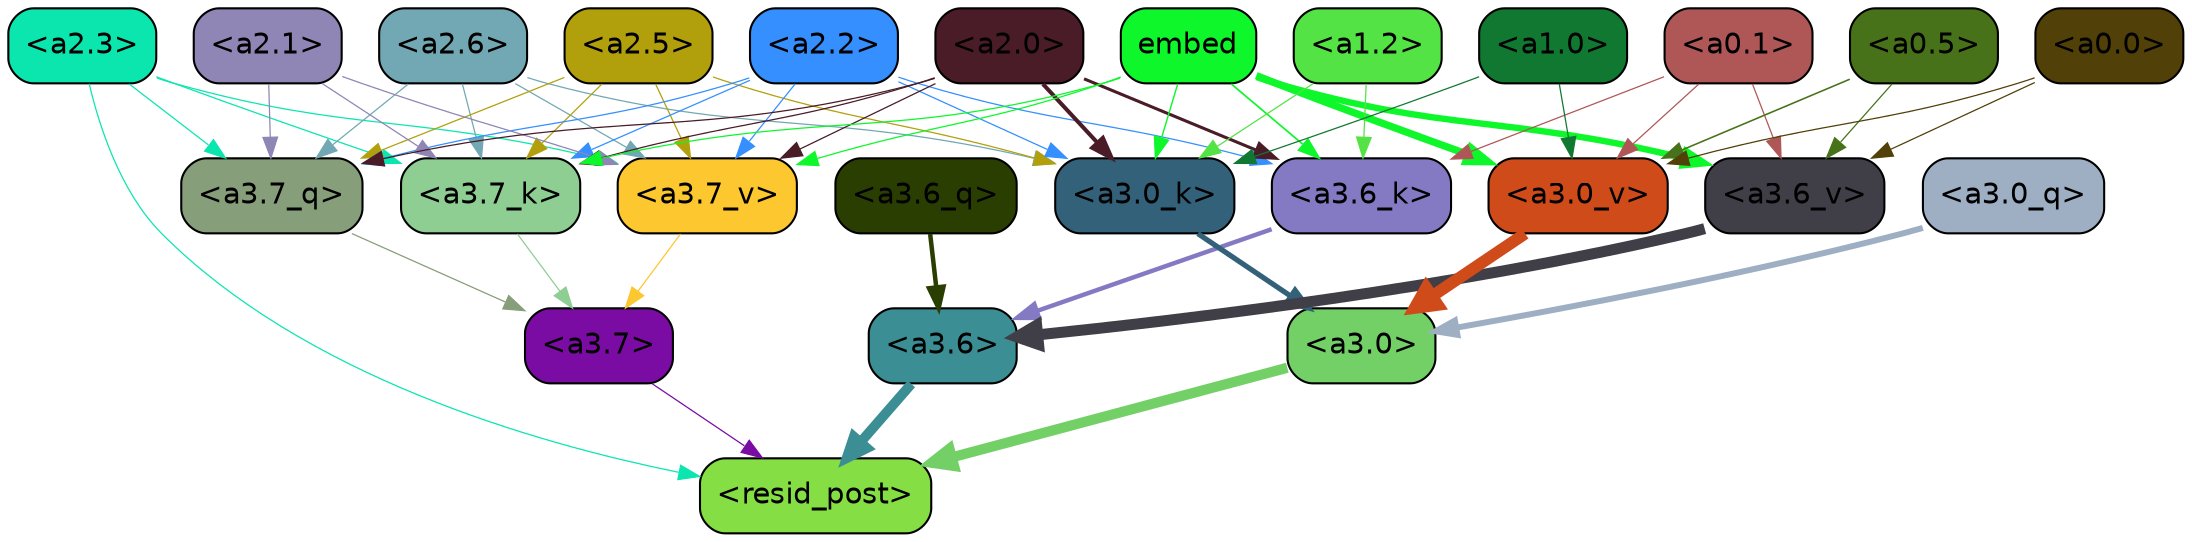strict digraph "" {
	graph [bgcolor=transparent,
		layout=dot,
		overlap=false,
		splines=true
	];
	"<a3.7>"	[color=black,
		fillcolor="#7a0ba3",
		fontname=Helvetica,
		shape=box,
		style="filled, rounded"];
	"<resid_post>"	[color=black,
		fillcolor="#85de43",
		fontname=Helvetica,
		shape=box,
		style="filled, rounded"];
	"<a3.7>" -> "<resid_post>"	[color="#7a0ba3",
		penwidth=0.6];
	"<a3.6>"	[color=black,
		fillcolor="#3a8e94",
		fontname=Helvetica,
		shape=box,
		style="filled, rounded"];
	"<a3.6>" -> "<resid_post>"	[color="#3a8e94",
		penwidth=4.7534414529800415];
	"<a3.0>"	[color=black,
		fillcolor="#73d067",
		fontname=Helvetica,
		shape=box,
		style="filled, rounded"];
	"<a3.0>" -> "<resid_post>"	[color="#73d067",
		penwidth=4.898576855659485];
	"<a2.3>"	[color=black,
		fillcolor="#0be6af",
		fontname=Helvetica,
		shape=box,
		style="filled, rounded"];
	"<a2.3>" -> "<resid_post>"	[color="#0be6af",
		penwidth=0.6];
	"<a3.7_q>"	[color=black,
		fillcolor="#879e7a",
		fontname=Helvetica,
		shape=box,
		style="filled, rounded"];
	"<a2.3>" -> "<a3.7_q>"	[color="#0be6af",
		penwidth=0.6];
	"<a3.7_k>"	[color=black,
		fillcolor="#8ece93",
		fontname=Helvetica,
		shape=box,
		style="filled, rounded"];
	"<a2.3>" -> "<a3.7_k>"	[color="#0be6af",
		penwidth=0.6];
	"<a3.7_v>"	[color=black,
		fillcolor="#fdc72f",
		fontname=Helvetica,
		shape=box,
		style="filled, rounded"];
	"<a2.3>" -> "<a3.7_v>"	[color="#0be6af",
		penwidth=0.6];
	"<a3.7_q>" -> "<a3.7>"	[color="#879e7a",
		penwidth=0.6];
	"<a3.6_q>"	[color=black,
		fillcolor="#2a3e02",
		fontname=Helvetica,
		shape=box,
		style="filled, rounded"];
	"<a3.6_q>" -> "<a3.6>"	[color="#2a3e02",
		penwidth=2.160832464694977];
	"<a3.0_q>"	[color=black,
		fillcolor="#9eafc4",
		fontname=Helvetica,
		shape=box,
		style="filled, rounded"];
	"<a3.0_q>" -> "<a3.0>"	[color="#9eafc4",
		penwidth=2.870753765106201];
	"<a3.7_k>" -> "<a3.7>"	[color="#8ece93",
		penwidth=0.6];
	"<a3.6_k>"	[color=black,
		fillcolor="#847ac3",
		fontname=Helvetica,
		shape=box,
		style="filled, rounded"];
	"<a3.6_k>" -> "<a3.6>"	[color="#847ac3",
		penwidth=2.13908451795578];
	"<a3.0_k>"	[color=black,
		fillcolor="#33617a",
		fontname=Helvetica,
		shape=box,
		style="filled, rounded"];
	"<a3.0_k>" -> "<a3.0>"	[color="#33617a",
		penwidth=2.520303964614868];
	"<a3.7_v>" -> "<a3.7>"	[color="#fdc72f",
		penwidth=0.6];
	"<a3.6_v>"	[color=black,
		fillcolor="#403f47",
		fontname=Helvetica,
		shape=box,
		style="filled, rounded"];
	"<a3.6_v>" -> "<a3.6>"	[color="#403f47",
		penwidth=5.297133803367615];
	"<a3.0_v>"	[color=black,
		fillcolor="#d04b1a",
		fontname=Helvetica,
		shape=box,
		style="filled, rounded"];
	"<a3.0_v>" -> "<a3.0>"	[color="#d04b1a",
		penwidth=5.680712580680847];
	"<a2.6>"	[color=black,
		fillcolor="#72a8b3",
		fontname=Helvetica,
		shape=box,
		style="filled, rounded"];
	"<a2.6>" -> "<a3.7_q>"	[color="#72a8b3",
		penwidth=0.6];
	"<a2.6>" -> "<a3.7_k>"	[color="#72a8b3",
		penwidth=0.6];
	"<a2.6>" -> "<a3.0_k>"	[color="#72a8b3",
		penwidth=0.6];
	"<a2.6>" -> "<a3.7_v>"	[color="#72a8b3",
		penwidth=0.6];
	"<a2.5>"	[color=black,
		fillcolor="#b29f0c",
		fontname=Helvetica,
		shape=box,
		style="filled, rounded"];
	"<a2.5>" -> "<a3.7_q>"	[color="#b29f0c",
		penwidth=0.6];
	"<a2.5>" -> "<a3.7_k>"	[color="#b29f0c",
		penwidth=0.6];
	"<a2.5>" -> "<a3.0_k>"	[color="#b29f0c",
		penwidth=0.6];
	"<a2.5>" -> "<a3.7_v>"	[color="#b29f0c",
		penwidth=0.6];
	"<a2.2>"	[color=black,
		fillcolor="#358fff",
		fontname=Helvetica,
		shape=box,
		style="filled, rounded"];
	"<a2.2>" -> "<a3.7_q>"	[color="#358fff",
		penwidth=0.6];
	"<a2.2>" -> "<a3.7_k>"	[color="#358fff",
		penwidth=0.6];
	"<a2.2>" -> "<a3.6_k>"	[color="#358fff",
		penwidth=0.6];
	"<a2.2>" -> "<a3.0_k>"	[color="#358fff",
		penwidth=0.6];
	"<a2.2>" -> "<a3.7_v>"	[color="#358fff",
		penwidth=0.6];
	"<a2.1>"	[color=black,
		fillcolor="#8f86b5",
		fontname=Helvetica,
		shape=box,
		style="filled, rounded"];
	"<a2.1>" -> "<a3.7_q>"	[color="#8f86b5",
		penwidth=0.6];
	"<a2.1>" -> "<a3.7_k>"	[color="#8f86b5",
		penwidth=0.6];
	"<a2.1>" -> "<a3.7_v>"	[color="#8f86b5",
		penwidth=0.6];
	"<a2.0>"	[color=black,
		fillcolor="#491c27",
		fontname=Helvetica,
		shape=box,
		style="filled, rounded"];
	"<a2.0>" -> "<a3.7_q>"	[color="#491c27",
		penwidth=0.6];
	"<a2.0>" -> "<a3.7_k>"	[color="#491c27",
		penwidth=0.6];
	"<a2.0>" -> "<a3.6_k>"	[color="#491c27",
		penwidth=1.4807794839143753];
	"<a2.0>" -> "<a3.0_k>"	[color="#491c27",
		penwidth=1.9436544477939606];
	"<a2.0>" -> "<a3.7_v>"	[color="#491c27",
		penwidth=0.6];
	embed	[color=black,
		fillcolor="#0df72b",
		fontname=Helvetica,
		shape=box,
		style="filled, rounded"];
	embed -> "<a3.7_k>"	[color="#0df72b",
		penwidth=0.6];
	embed -> "<a3.6_k>"	[color="#0df72b",
		penwidth=0.8202246725559235];
	embed -> "<a3.0_k>"	[color="#0df72b",
		penwidth=0.6771316379308701];
	embed -> "<a3.7_v>"	[color="#0df72b",
		penwidth=0.6];
	embed -> "<a3.6_v>"	[color="#0df72b",
		penwidth=3.067279100418091];
	embed -> "<a3.0_v>"	[color="#0df72b",
		penwidth=3.5202720761299133];
	"<a1.2>"	[color=black,
		fillcolor="#54e344",
		fontname=Helvetica,
		shape=box,
		style="filled, rounded"];
	"<a1.2>" -> "<a3.6_k>"	[color="#54e344",
		penwidth=0.6];
	"<a1.2>" -> "<a3.0_k>"	[color="#54e344",
		penwidth=0.6];
	"<a0.1>"	[color=black,
		fillcolor="#af5757",
		fontname=Helvetica,
		shape=box,
		style="filled, rounded"];
	"<a0.1>" -> "<a3.6_k>"	[color="#af5757",
		penwidth=0.6];
	"<a0.1>" -> "<a3.6_v>"	[color="#af5757",
		penwidth=0.6];
	"<a0.1>" -> "<a3.0_v>"	[color="#af5757",
		penwidth=0.6];
	"<a1.0>"	[color=black,
		fillcolor="#107830",
		fontname=Helvetica,
		shape=box,
		style="filled, rounded"];
	"<a1.0>" -> "<a3.0_k>"	[color="#107830",
		penwidth=0.6];
	"<a1.0>" -> "<a3.0_v>"	[color="#107830",
		penwidth=0.6];
	"<a0.5>"	[color=black,
		fillcolor="#487219",
		fontname=Helvetica,
		shape=box,
		style="filled, rounded"];
	"<a0.5>" -> "<a3.6_v>"	[color="#487219",
		penwidth=0.6];
	"<a0.5>" -> "<a3.0_v>"	[color="#487219",
		penwidth=0.764040544629097];
	"<a0.0>"	[color=black,
		fillcolor="#514008",
		fontname=Helvetica,
		shape=box,
		style="filled, rounded"];
	"<a0.0>" -> "<a3.6_v>"	[color="#514008",
		penwidth=0.6];
	"<a0.0>" -> "<a3.0_v>"	[color="#514008",
		penwidth=0.6];
}
